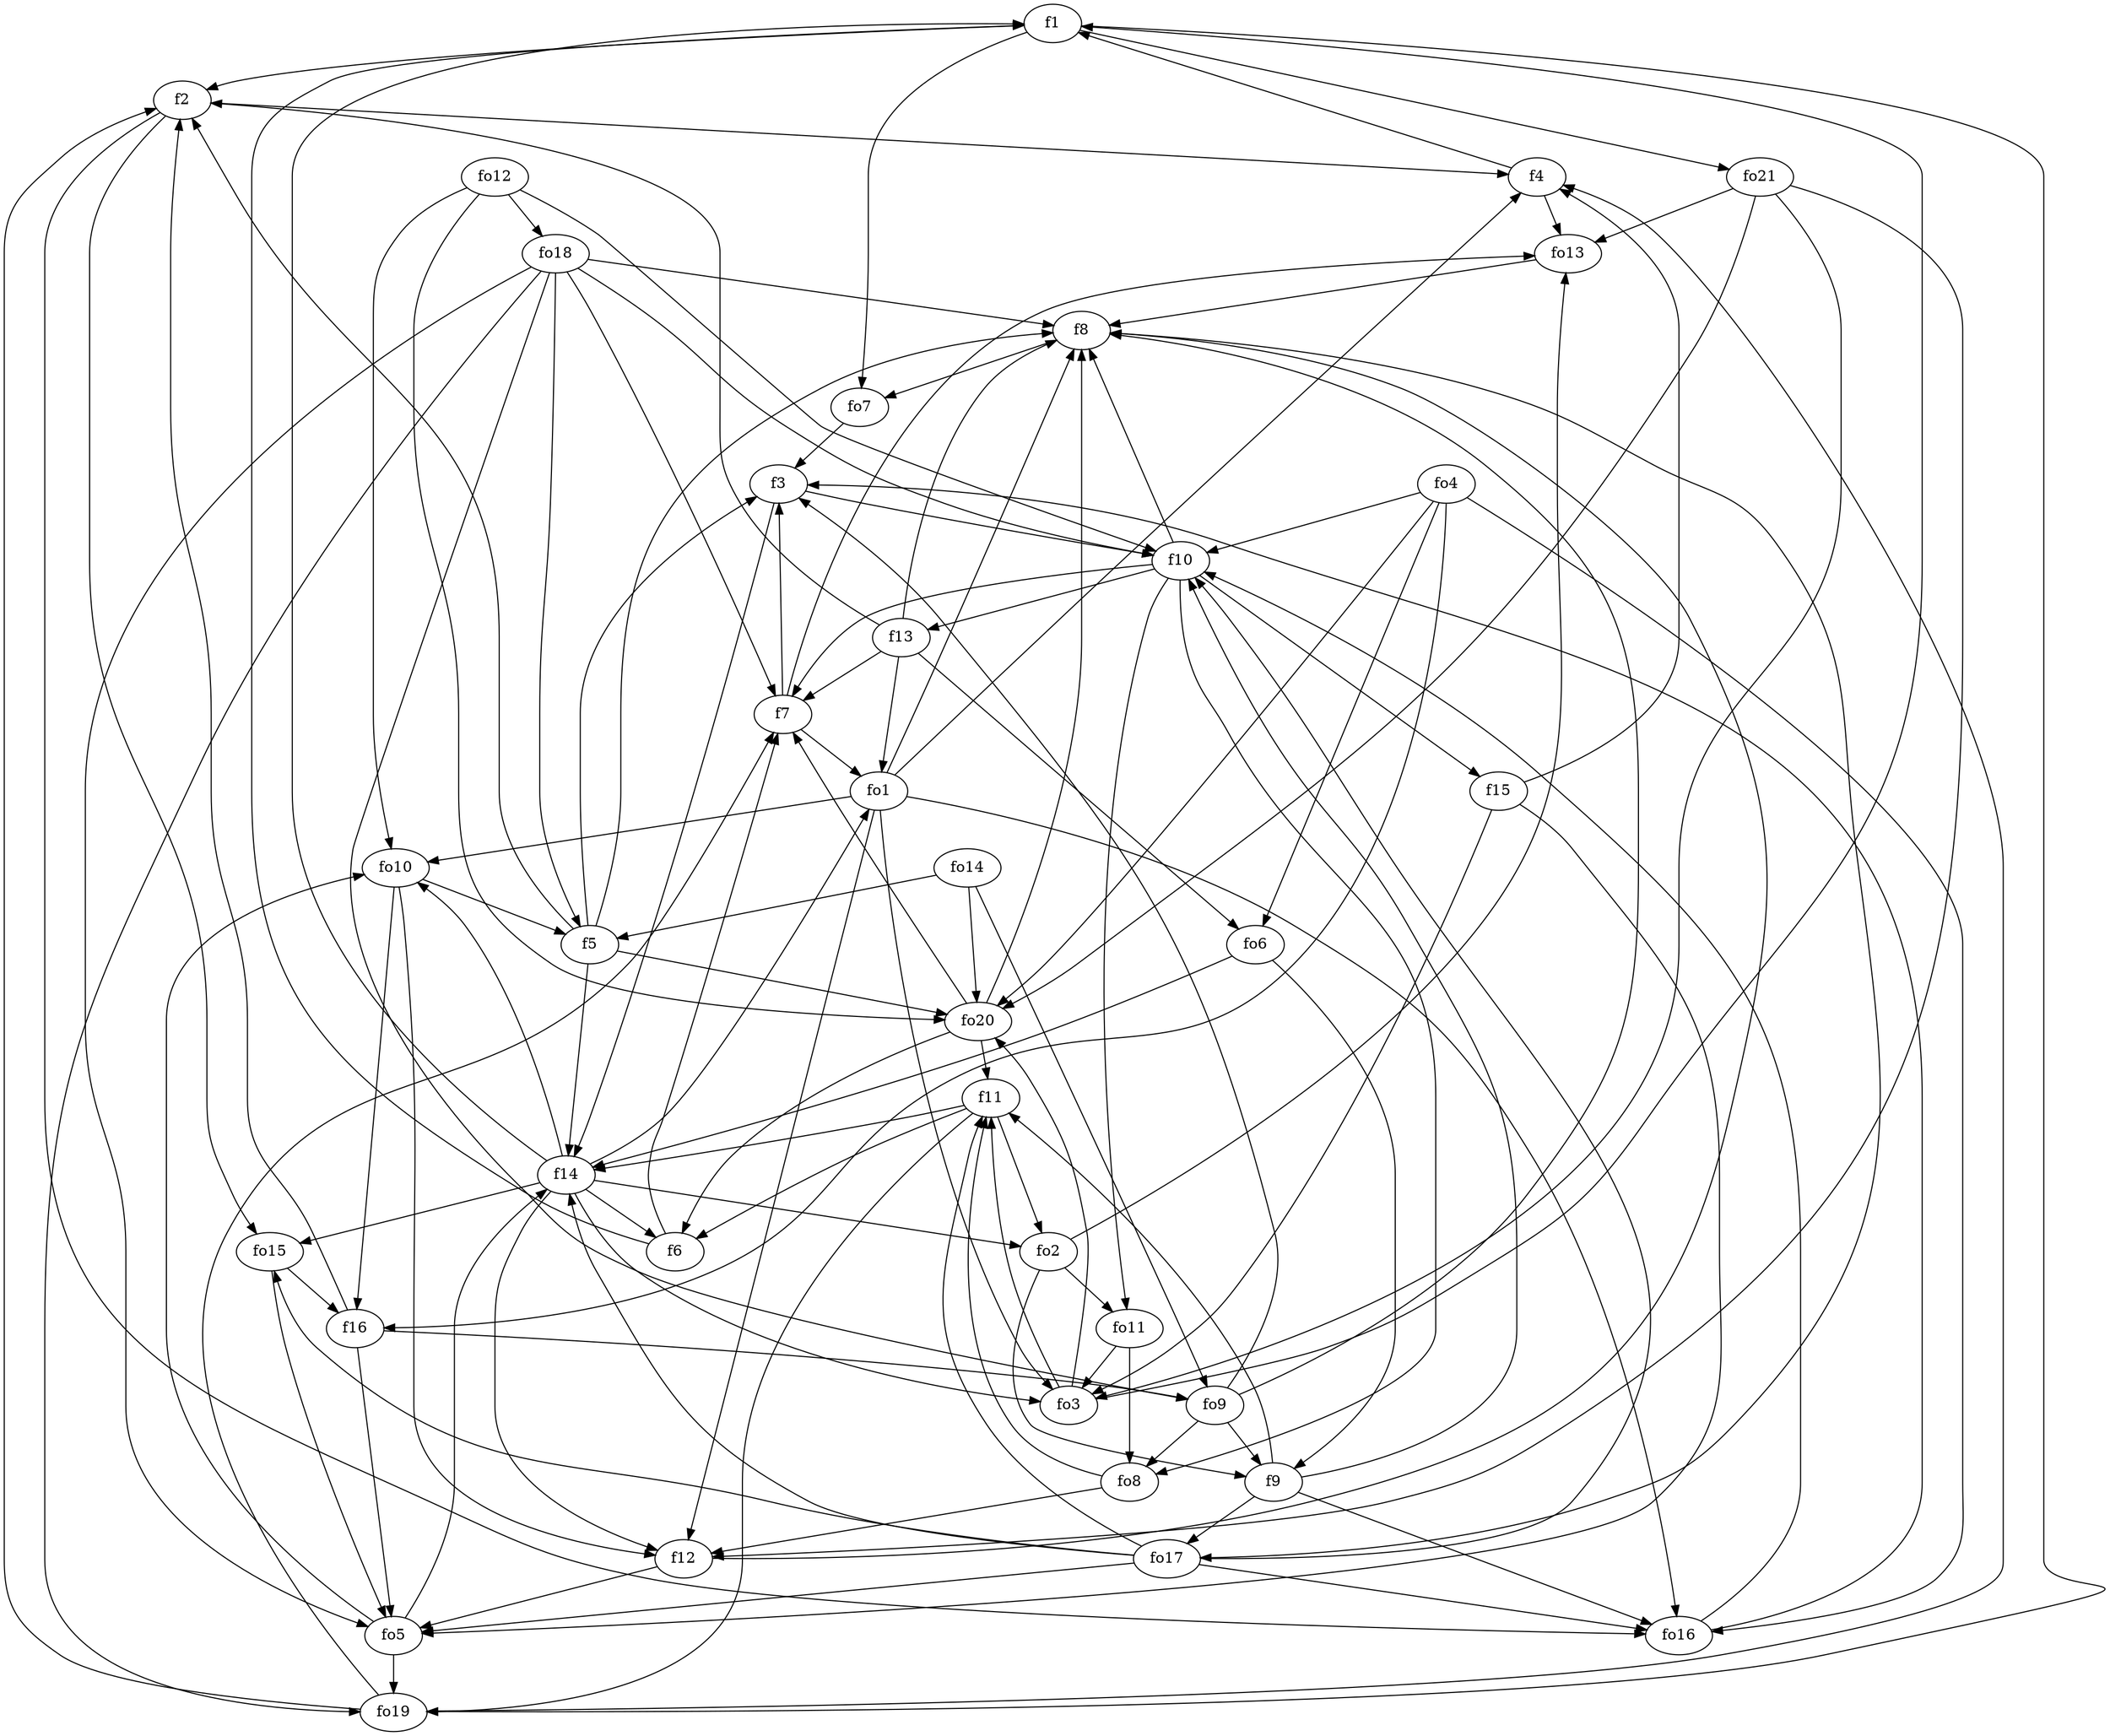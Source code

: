 strict digraph  {
f1;
f2;
f3;
f4;
f5;
f6;
f7;
f8;
f9;
f10;
f11;
f12;
f13;
f14;
f15;
f16;
fo1;
fo2;
fo3;
fo4;
fo5;
fo6;
fo7;
fo8;
fo9;
fo10;
fo11;
fo12;
fo13;
fo14;
fo15;
fo16;
fo17;
fo18;
fo19;
fo20;
fo21;
f1 -> f2  [weight=2];
f1 -> fo19  [weight=2];
f1 -> fo21  [weight=2];
f1 -> fo7  [weight=2];
f2 -> fo16  [weight=2];
f2 -> f4  [weight=2];
f2 -> fo15  [weight=2];
f3 -> f14  [weight=2];
f3 -> f10  [weight=2];
f4 -> f1  [weight=2];
f4 -> fo13  [weight=2];
f5 -> f14  [weight=2];
f5 -> f8  [weight=2];
f5 -> f3  [weight=2];
f5 -> fo20  [weight=2];
f5 -> f2  [weight=2];
f6 -> f7  [weight=2];
f6 -> f1  [weight=2];
f7 -> f3  [weight=2];
f7 -> fo13  [weight=2];
f7 -> fo1  [weight=2];
f8 -> fo7  [weight=2];
f8 -> fo17  [weight=2];
f9 -> f11  [weight=2];
f9 -> fo17  [weight=2];
f9 -> f10  [weight=2];
f9 -> fo16  [weight=2];
f10 -> f15  [weight=2];
f10 -> fo11  [weight=2];
f10 -> f7  [weight=2];
f10 -> fo8  [weight=2];
f10 -> f8  [weight=2];
f10 -> f13  [weight=2];
f11 -> f6  [weight=2];
f11 -> f14  [weight=2];
f11 -> fo2  [weight=2];
f11 -> fo19  [weight=2];
f12 -> f8  [weight=2];
f12 -> fo5  [weight=2];
f13 -> fo6  [weight=2];
f13 -> f8  [weight=2];
f13 -> f7  [weight=2];
f13 -> fo1  [weight=2];
f13 -> f2  [weight=2];
f14 -> fo2  [weight=2];
f14 -> fo10  [weight=2];
f14 -> fo3  [weight=2];
f14 -> f12  [weight=2];
f14 -> f6  [weight=2];
f14 -> fo15  [weight=2];
f14 -> f1  [weight=2];
f14 -> fo1  [weight=2];
f15 -> f4  [weight=2];
f15 -> fo5  [weight=2];
f15 -> fo3  [weight=2];
f16 -> fo9  [weight=2];
f16 -> f2  [weight=2];
f16 -> fo5  [weight=2];
fo1 -> f8  [weight=2];
fo1 -> fo3  [weight=2];
fo1 -> f4  [weight=2];
fo1 -> f12  [weight=2];
fo1 -> fo16  [weight=2];
fo1 -> fo10  [weight=2];
fo2 -> fo11  [weight=2];
fo2 -> f9  [weight=2];
fo2 -> fo13  [weight=2];
fo3 -> fo20  [weight=2];
fo3 -> f1  [weight=2];
fo3 -> f11  [weight=2];
fo4 -> f16  [weight=2];
fo4 -> fo6  [weight=2];
fo4 -> fo20  [weight=2];
fo4 -> fo16  [weight=2];
fo4 -> f10  [weight=2];
fo5 -> f14  [weight=2];
fo5 -> fo19  [weight=2];
fo5 -> fo10  [weight=2];
fo6 -> f9  [weight=2];
fo6 -> f14  [weight=2];
fo7 -> f3  [weight=2];
fo8 -> f12  [weight=2];
fo8 -> f11  [weight=2];
fo9 -> f9  [weight=2];
fo9 -> fo8  [weight=2];
fo9 -> f3  [weight=2];
fo9 -> f8  [weight=2];
fo10 -> f16  [weight=2];
fo10 -> f5  [weight=2];
fo10 -> f12  [weight=2];
fo11 -> fo3  [weight=2];
fo11 -> fo8  [weight=2];
fo12 -> fo18  [weight=2];
fo12 -> fo10  [weight=2];
fo12 -> fo20  [weight=2];
fo12 -> f10  [weight=2];
fo13 -> f8  [weight=2];
fo14 -> fo9  [weight=2];
fo14 -> fo20  [weight=2];
fo14 -> f5  [weight=2];
fo15 -> fo5  [weight=2];
fo15 -> f16  [weight=2];
fo16 -> f3  [weight=2];
fo16 -> f10  [weight=2];
fo17 -> f11  [weight=2];
fo17 -> fo16  [weight=2];
fo17 -> fo5  [weight=2];
fo17 -> fo15  [weight=2];
fo17 -> f10  [weight=2];
fo17 -> f14  [weight=2];
fo18 -> fo5  [weight=2];
fo18 -> f5  [weight=2];
fo18 -> fo9  [weight=2];
fo18 -> f10  [weight=2];
fo18 -> f7  [weight=2];
fo18 -> fo19  [weight=2];
fo18 -> f8  [weight=2];
fo19 -> f7  [weight=2];
fo19 -> f2  [weight=2];
fo19 -> f4  [weight=2];
fo20 -> f8  [weight=2];
fo20 -> f6  [weight=2];
fo20 -> f7  [weight=2];
fo20 -> f11  [weight=2];
fo21 -> f12  [weight=2];
fo21 -> fo13  [weight=2];
fo21 -> fo20  [weight=2];
fo21 -> fo3  [weight=2];
}
